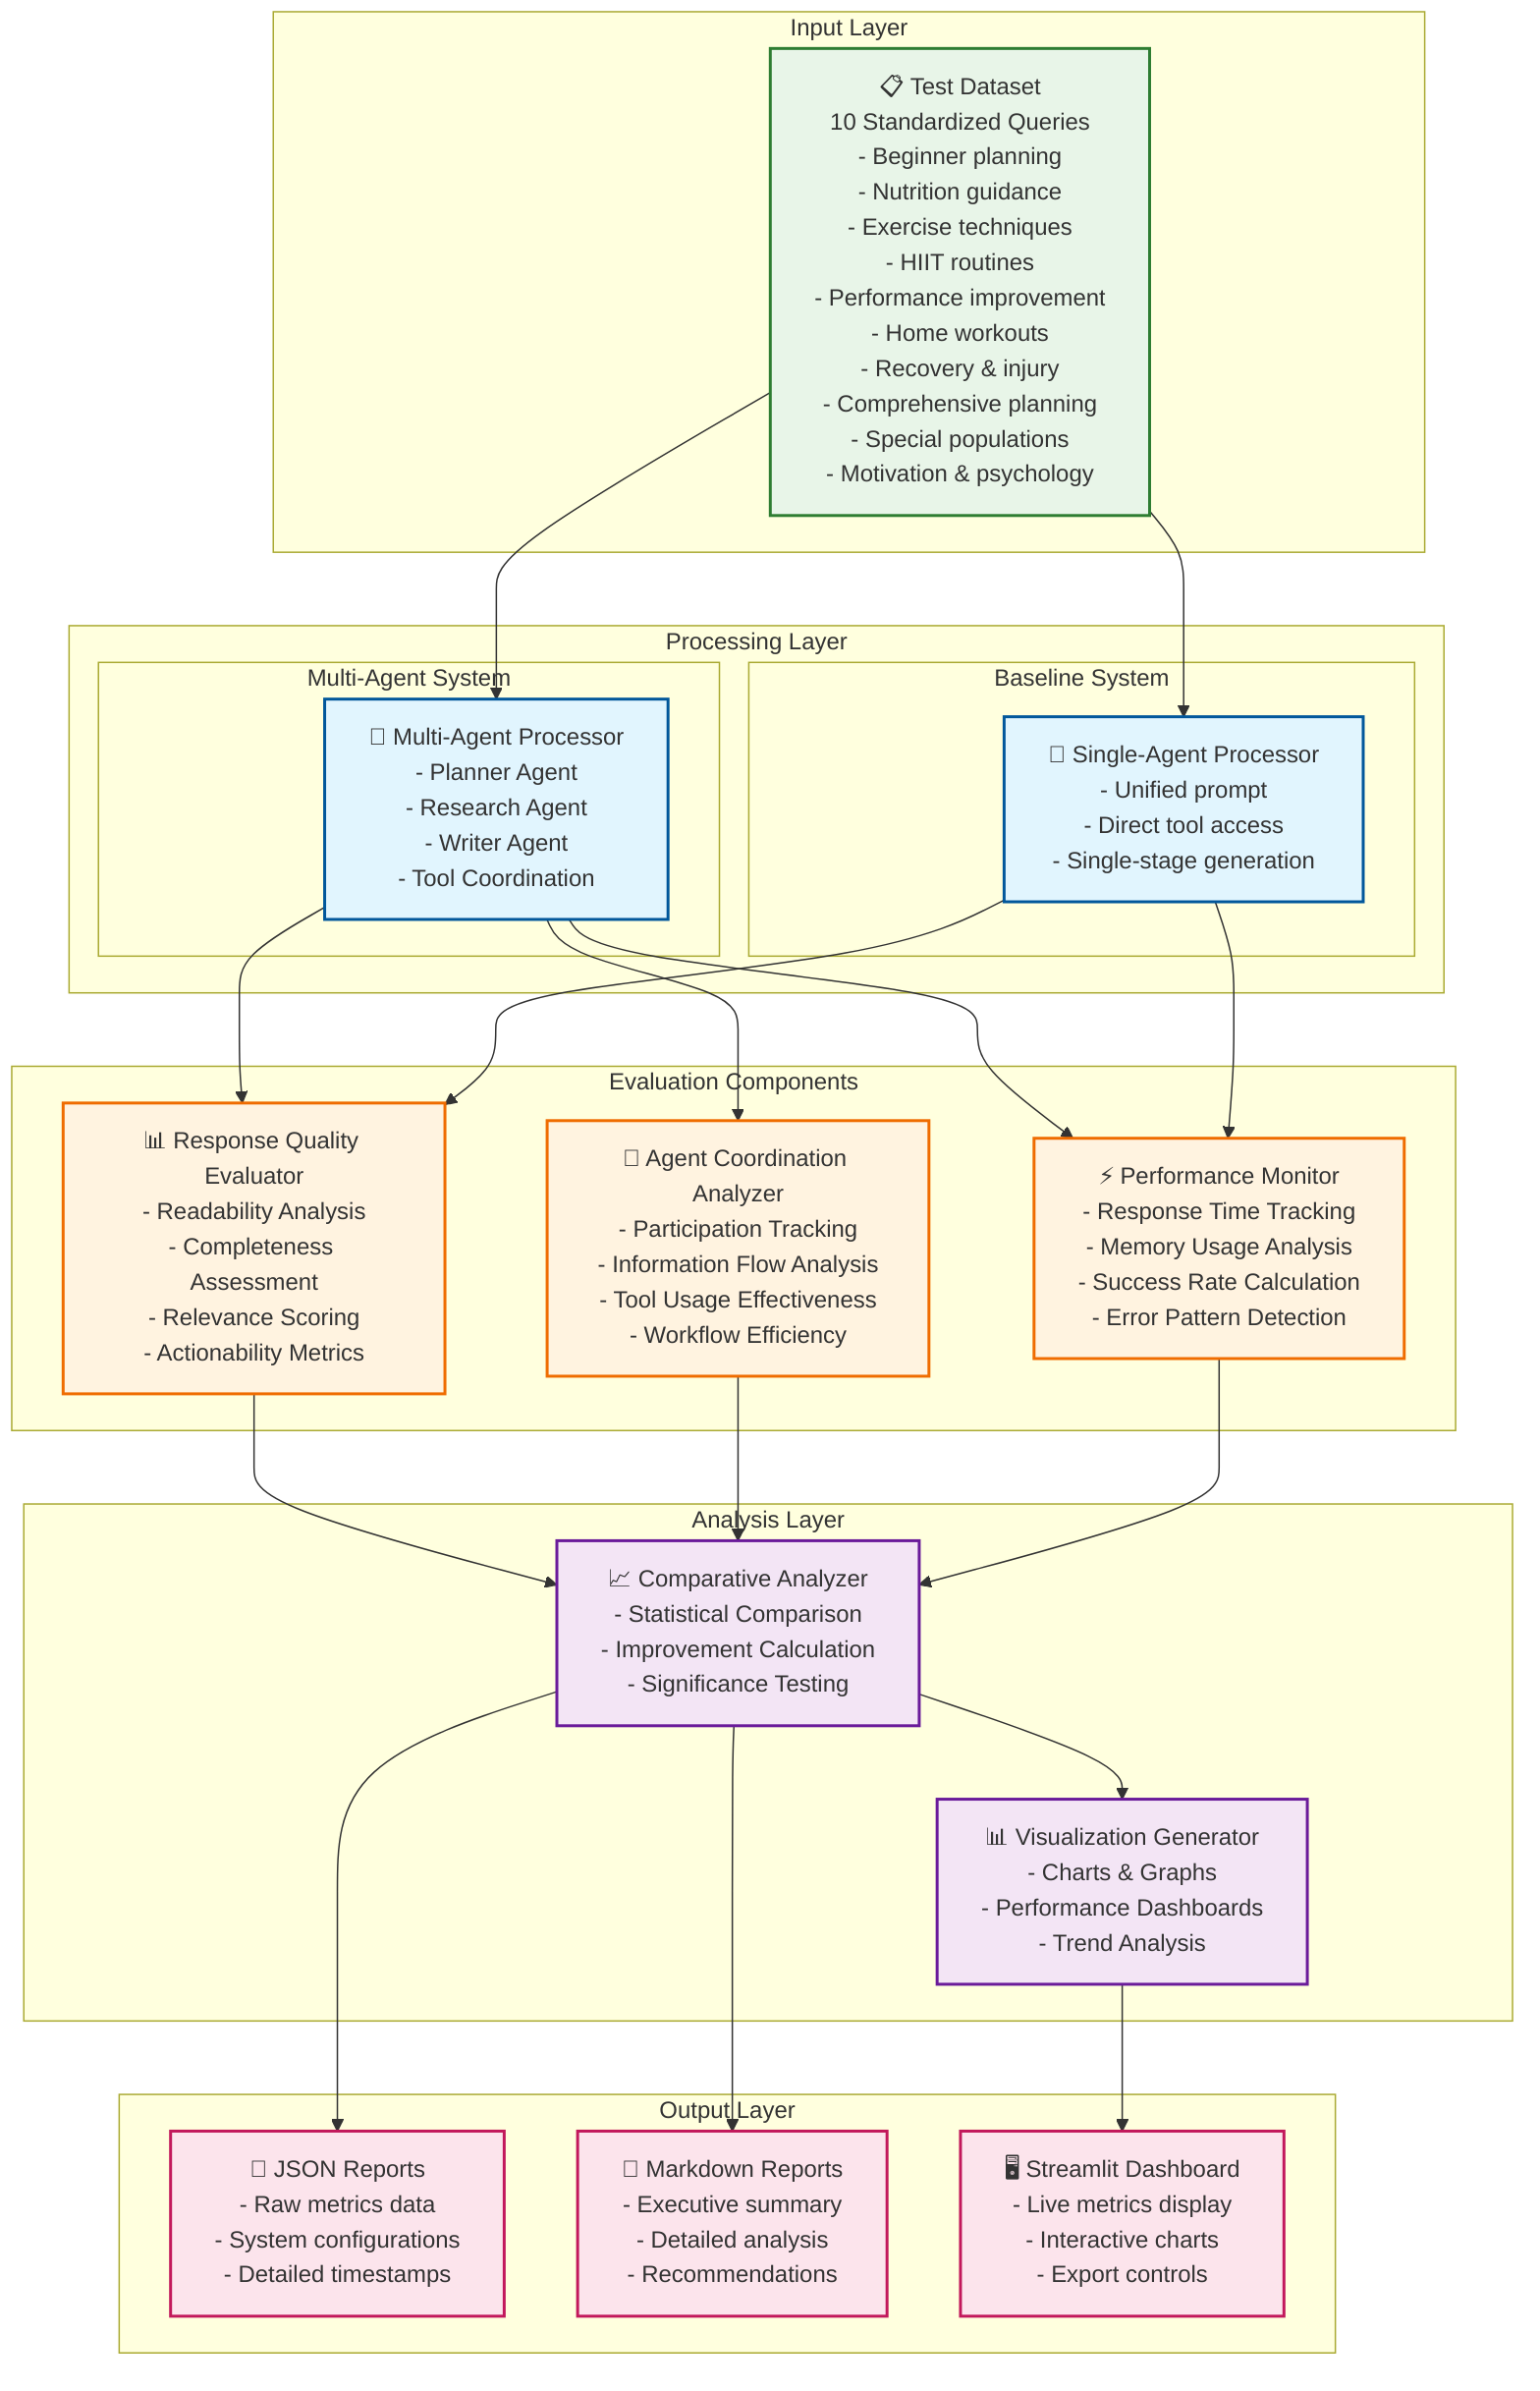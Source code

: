 graph TB
    %% Input Layer
    subgraph "Input Layer"
        TD[📋 Test Dataset<br/>10 Standardized Queries<br/>- Beginner planning<br/>- Nutrition guidance<br/>- Exercise techniques<br/>- HIIT routines<br/>- Performance improvement<br/>- Home workouts<br/>- Recovery & injury<br/>- Comprehensive planning<br/>- Special populations<br/>- Motivation & psychology]
    end
    
    %% Processing Layer - Parallel Systems
    subgraph "Processing Layer"
        direction LR
        
        subgraph "Multi-Agent System"
            MAS[🤝 Multi-Agent Processor<br/>- Planner Agent<br/>- Research Agent<br/>- Writer Agent<br/>- Tool Coordination]
        end
        
        subgraph "Baseline System"
            BAS[🔄 Single-Agent Processor<br/>- Unified prompt<br/>- Direct tool access<br/>- Single-stage generation]
        end
    end
    
    %% Evaluation Components
    subgraph "Evaluation Components"
        direction TB
        
        RQE[📊 Response Quality Evaluator<br/>- Readability Analysis<br/>- Completeness Assessment<br/>- Relevance Scoring<br/>- Actionability Metrics]
        
        ACA[🔗 Agent Coordination Analyzer<br/>- Participation Tracking<br/>- Information Flow Analysis<br/>- Tool Usage Effectiveness<br/>- Workflow Efficiency]
        
        PM[⚡ Performance Monitor<br/>- Response Time Tracking<br/>- Memory Usage Analysis<br/>- Success Rate Calculation<br/>- Error Pattern Detection]
    end
    
    %% Analysis Layer
    subgraph "Analysis Layer"
        direction LR
        
        CA[📈 Comparative Analyzer<br/>- Statistical Comparison<br/>- Improvement Calculation<br/>- Significance Testing]
        
        VG[📊 Visualization Generator<br/>- Charts & Graphs<br/>- Performance Dashboards<br/>- Trend Analysis]
    end
    
    %% Output Layer
    subgraph "Output Layer"
        direction TB
        
        JR[📄 JSON Reports<br/>- Raw metrics data<br/>- System configurations<br/>- Detailed timestamps]
        
        MR[📝 Markdown Reports<br/>- Executive summary<br/>- Detailed analysis<br/>- Recommendations]
        
        SD[🖥️ Streamlit Dashboard<br/>- Live metrics display<br/>- Interactive charts<br/>- Export controls]
    end
    
    %% Data Flow
    TD --> MAS
    TD --> BAS
    
    MAS --> RQE
    MAS --> ACA
    MAS --> PM
    
    BAS --> RQE
    BAS --> PM
    
    RQE --> CA
    ACA --> CA
    PM --> CA
    
    CA --> VG
    VG --> SD
    
    CA --> JR
    CA --> MR
    
    %% Styling
    classDef inputClass fill:#e8f5e8,stroke:#2e7d32,stroke-width:2px
    classDef processClass fill:#e1f5fe,stroke:#01579b,stroke-width:2px
    classDef evalClass fill:#fff3e0,stroke:#ef6c00,stroke-width:2px
    classDef analysisClass fill:#f3e5f5,stroke:#6a1b9a,stroke-width:2px
    classDef outputClass fill:#fce4ec,stroke:#c2185b,stroke-width:2px
    
    class TD inputClass
    class MAS,BAS processClass
    class RQE,ACA,PM evalClass
    class CA,VG analysisClass
    class JR,MR,SD outputClass